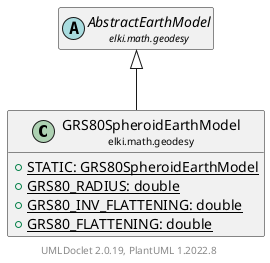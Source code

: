 @startuml
    remove .*\.(Instance|Par|Parameterizer|Factory)$
    set namespaceSeparator none
    hide empty fields
    hide empty methods

    class "<size:14>GRS80SpheroidEarthModel\n<size:10>elki.math.geodesy" as elki.math.geodesy.GRS80SpheroidEarthModel [[GRS80SpheroidEarthModel.html]] {
        {static} +STATIC: GRS80SpheroidEarthModel
        {static} +GRS80_RADIUS: double
        {static} +GRS80_INV_FLATTENING: double
        {static} +GRS80_FLATTENING: double
    }

    abstract class "<size:14>AbstractEarthModel\n<size:10>elki.math.geodesy" as elki.math.geodesy.AbstractEarthModel [[AbstractEarthModel.html]]
    class "<size:14>GRS80SpheroidEarthModel.Par\n<size:10>elki.math.geodesy" as elki.math.geodesy.GRS80SpheroidEarthModel.Par [[GRS80SpheroidEarthModel.Par.html]]

    elki.math.geodesy.AbstractEarthModel <|-- elki.math.geodesy.GRS80SpheroidEarthModel
    elki.math.geodesy.GRS80SpheroidEarthModel +-- elki.math.geodesy.GRS80SpheroidEarthModel.Par

    center footer UMLDoclet 2.0.19, PlantUML 1.2022.8
@enduml
